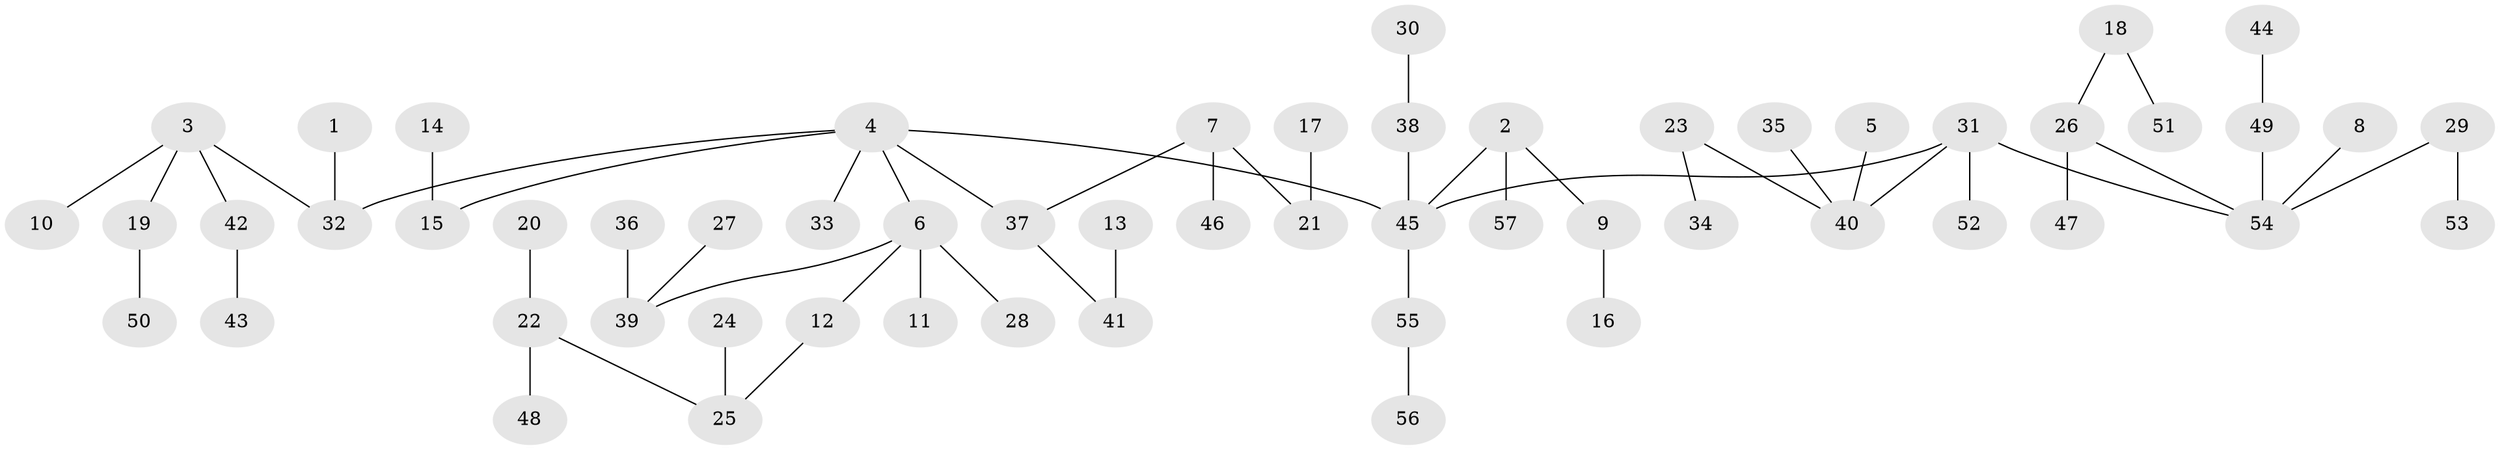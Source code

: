 // original degree distribution, {5: 0.02654867256637168, 3: 0.19469026548672566, 4: 0.05309734513274336, 6: 0.017699115044247787, 2: 0.23893805309734514, 1: 0.4690265486725664}
// Generated by graph-tools (version 1.1) at 2025/26/03/09/25 03:26:28]
// undirected, 57 vertices, 56 edges
graph export_dot {
graph [start="1"]
  node [color=gray90,style=filled];
  1;
  2;
  3;
  4;
  5;
  6;
  7;
  8;
  9;
  10;
  11;
  12;
  13;
  14;
  15;
  16;
  17;
  18;
  19;
  20;
  21;
  22;
  23;
  24;
  25;
  26;
  27;
  28;
  29;
  30;
  31;
  32;
  33;
  34;
  35;
  36;
  37;
  38;
  39;
  40;
  41;
  42;
  43;
  44;
  45;
  46;
  47;
  48;
  49;
  50;
  51;
  52;
  53;
  54;
  55;
  56;
  57;
  1 -- 32 [weight=1.0];
  2 -- 9 [weight=1.0];
  2 -- 45 [weight=1.0];
  2 -- 57 [weight=1.0];
  3 -- 10 [weight=1.0];
  3 -- 19 [weight=1.0];
  3 -- 32 [weight=1.0];
  3 -- 42 [weight=1.0];
  4 -- 6 [weight=1.0];
  4 -- 15 [weight=1.0];
  4 -- 32 [weight=1.0];
  4 -- 33 [weight=1.0];
  4 -- 37 [weight=1.0];
  4 -- 45 [weight=1.0];
  5 -- 40 [weight=1.0];
  6 -- 11 [weight=1.0];
  6 -- 12 [weight=1.0];
  6 -- 28 [weight=1.0];
  6 -- 39 [weight=1.0];
  7 -- 21 [weight=1.0];
  7 -- 37 [weight=1.0];
  7 -- 46 [weight=1.0];
  8 -- 54 [weight=1.0];
  9 -- 16 [weight=1.0];
  12 -- 25 [weight=1.0];
  13 -- 41 [weight=1.0];
  14 -- 15 [weight=1.0];
  17 -- 21 [weight=1.0];
  18 -- 26 [weight=1.0];
  18 -- 51 [weight=1.0];
  19 -- 50 [weight=1.0];
  20 -- 22 [weight=1.0];
  22 -- 25 [weight=1.0];
  22 -- 48 [weight=1.0];
  23 -- 34 [weight=1.0];
  23 -- 40 [weight=1.0];
  24 -- 25 [weight=1.0];
  26 -- 47 [weight=1.0];
  26 -- 54 [weight=1.0];
  27 -- 39 [weight=1.0];
  29 -- 53 [weight=1.0];
  29 -- 54 [weight=1.0];
  30 -- 38 [weight=1.0];
  31 -- 40 [weight=1.0];
  31 -- 45 [weight=1.0];
  31 -- 52 [weight=1.0];
  31 -- 54 [weight=1.0];
  35 -- 40 [weight=1.0];
  36 -- 39 [weight=1.0];
  37 -- 41 [weight=1.0];
  38 -- 45 [weight=1.0];
  42 -- 43 [weight=1.0];
  44 -- 49 [weight=1.0];
  45 -- 55 [weight=1.0];
  49 -- 54 [weight=1.0];
  55 -- 56 [weight=1.0];
}

